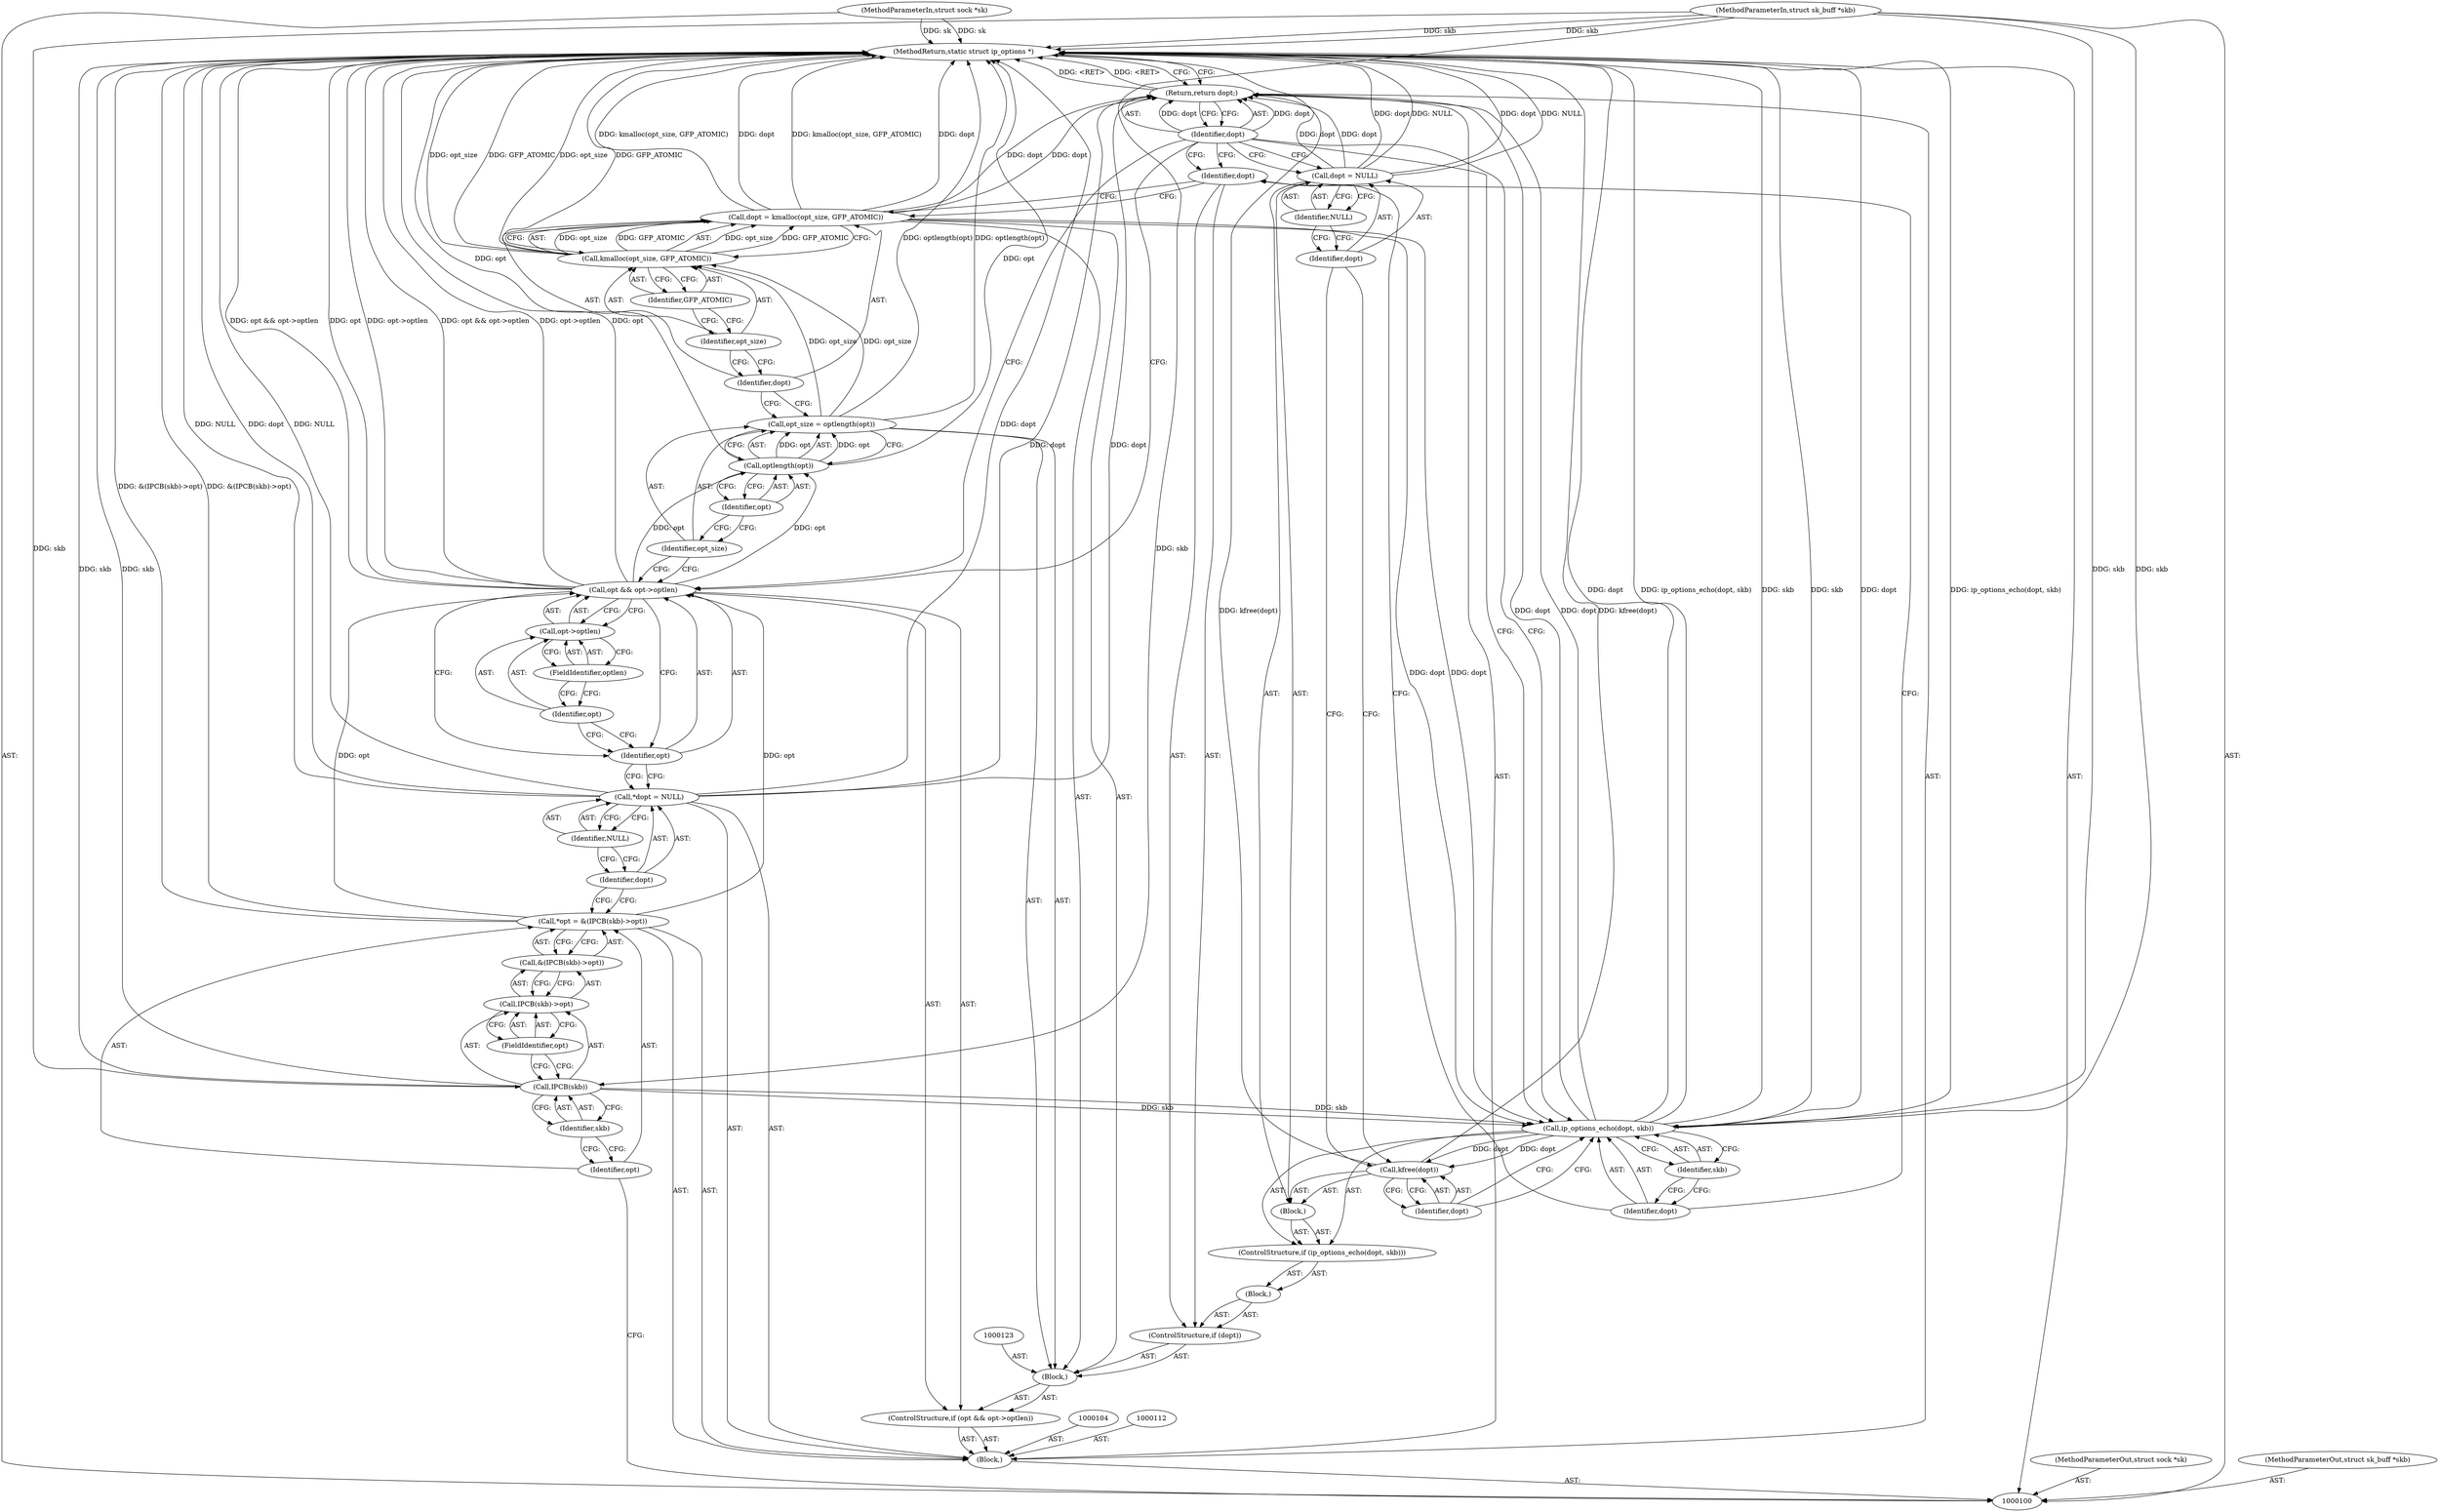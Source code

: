 digraph "1_linux_f6d8bd051c391c1c0458a30b2a7abcd939329259_30" {
"1000148" [label="(MethodReturn,static struct ip_options *)"];
"1000101" [label="(MethodParameterIn,struct sock *sk)"];
"1000198" [label="(MethodParameterOut,struct sock *sk)"];
"1000135" [label="(Block,)"];
"1000133" [label="(ControlStructure,if (dopt))"];
"1000134" [label="(Identifier,dopt)"];
"1000138" [label="(Identifier,dopt)"];
"1000139" [label="(Identifier,skb)"];
"1000136" [label="(ControlStructure,if (ip_options_echo(dopt, skb)))"];
"1000140" [label="(Block,)"];
"1000137" [label="(Call,ip_options_echo(dopt, skb))"];
"1000142" [label="(Identifier,dopt)"];
"1000141" [label="(Call,kfree(dopt))"];
"1000145" [label="(Identifier,NULL)"];
"1000143" [label="(Call,dopt = NULL)"];
"1000144" [label="(Identifier,dopt)"];
"1000146" [label="(Return,return dopt;)"];
"1000147" [label="(Identifier,dopt)"];
"1000102" [label="(MethodParameterIn,struct sk_buff *skb)"];
"1000199" [label="(MethodParameterOut,struct sk_buff *skb)"];
"1000103" [label="(Block,)"];
"1000105" [label="(Call,*opt = &(IPCB(skb)->opt))"];
"1000106" [label="(Identifier,opt)"];
"1000107" [label="(Call,&(IPCB(skb)->opt))"];
"1000108" [label="(Call,IPCB(skb)->opt)"];
"1000109" [label="(Call,IPCB(skb))"];
"1000110" [label="(Identifier,skb)"];
"1000111" [label="(FieldIdentifier,opt)"];
"1000113" [label="(Call,*dopt = NULL)"];
"1000114" [label="(Identifier,dopt)"];
"1000115" [label="(Identifier,NULL)"];
"1000119" [label="(Call,opt->optlen)"];
"1000120" [label="(Identifier,opt)"];
"1000121" [label="(FieldIdentifier,optlen)"];
"1000116" [label="(ControlStructure,if (opt && opt->optlen))"];
"1000117" [label="(Call,opt && opt->optlen)"];
"1000118" [label="(Identifier,opt)"];
"1000126" [label="(Call,optlength(opt))"];
"1000122" [label="(Block,)"];
"1000127" [label="(Identifier,opt)"];
"1000124" [label="(Call,opt_size = optlength(opt))"];
"1000125" [label="(Identifier,opt_size)"];
"1000130" [label="(Call,kmalloc(opt_size, GFP_ATOMIC))"];
"1000131" [label="(Identifier,opt_size)"];
"1000132" [label="(Identifier,GFP_ATOMIC)"];
"1000128" [label="(Call,dopt = kmalloc(opt_size, GFP_ATOMIC))"];
"1000129" [label="(Identifier,dopt)"];
"1000148" -> "1000100"  [label="AST: "];
"1000148" -> "1000146"  [label="CFG: "];
"1000146" -> "1000148"  [label="DDG: <RET>"];
"1000117" -> "1000148"  [label="DDG: opt && opt->optlen"];
"1000117" -> "1000148"  [label="DDG: opt"];
"1000117" -> "1000148"  [label="DDG: opt->optlen"];
"1000105" -> "1000148"  [label="DDG: &(IPCB(skb)->opt)"];
"1000113" -> "1000148"  [label="DDG: dopt"];
"1000113" -> "1000148"  [label="DDG: NULL"];
"1000126" -> "1000148"  [label="DDG: opt"];
"1000102" -> "1000148"  [label="DDG: skb"];
"1000128" -> "1000148"  [label="DDG: kmalloc(opt_size, GFP_ATOMIC)"];
"1000128" -> "1000148"  [label="DDG: dopt"];
"1000124" -> "1000148"  [label="DDG: optlength(opt)"];
"1000130" -> "1000148"  [label="DDG: GFP_ATOMIC"];
"1000130" -> "1000148"  [label="DDG: opt_size"];
"1000141" -> "1000148"  [label="DDG: kfree(dopt)"];
"1000137" -> "1000148"  [label="DDG: skb"];
"1000137" -> "1000148"  [label="DDG: dopt"];
"1000137" -> "1000148"  [label="DDG: ip_options_echo(dopt, skb)"];
"1000143" -> "1000148"  [label="DDG: dopt"];
"1000143" -> "1000148"  [label="DDG: NULL"];
"1000101" -> "1000148"  [label="DDG: sk"];
"1000109" -> "1000148"  [label="DDG: skb"];
"1000101" -> "1000100"  [label="AST: "];
"1000101" -> "1000148"  [label="DDG: sk"];
"1000198" -> "1000100"  [label="AST: "];
"1000135" -> "1000133"  [label="AST: "];
"1000136" -> "1000135"  [label="AST: "];
"1000133" -> "1000122"  [label="AST: "];
"1000134" -> "1000133"  [label="AST: "];
"1000135" -> "1000133"  [label="AST: "];
"1000134" -> "1000133"  [label="AST: "];
"1000134" -> "1000128"  [label="CFG: "];
"1000138" -> "1000134"  [label="CFG: "];
"1000147" -> "1000134"  [label="CFG: "];
"1000138" -> "1000137"  [label="AST: "];
"1000138" -> "1000134"  [label="CFG: "];
"1000139" -> "1000138"  [label="CFG: "];
"1000139" -> "1000137"  [label="AST: "];
"1000139" -> "1000138"  [label="CFG: "];
"1000137" -> "1000139"  [label="CFG: "];
"1000136" -> "1000135"  [label="AST: "];
"1000137" -> "1000136"  [label="AST: "];
"1000140" -> "1000136"  [label="AST: "];
"1000140" -> "1000136"  [label="AST: "];
"1000141" -> "1000140"  [label="AST: "];
"1000143" -> "1000140"  [label="AST: "];
"1000137" -> "1000136"  [label="AST: "];
"1000137" -> "1000139"  [label="CFG: "];
"1000138" -> "1000137"  [label="AST: "];
"1000139" -> "1000137"  [label="AST: "];
"1000142" -> "1000137"  [label="CFG: "];
"1000147" -> "1000137"  [label="CFG: "];
"1000137" -> "1000148"  [label="DDG: skb"];
"1000137" -> "1000148"  [label="DDG: dopt"];
"1000137" -> "1000148"  [label="DDG: ip_options_echo(dopt, skb)"];
"1000128" -> "1000137"  [label="DDG: dopt"];
"1000109" -> "1000137"  [label="DDG: skb"];
"1000102" -> "1000137"  [label="DDG: skb"];
"1000137" -> "1000141"  [label="DDG: dopt"];
"1000137" -> "1000146"  [label="DDG: dopt"];
"1000142" -> "1000141"  [label="AST: "];
"1000142" -> "1000137"  [label="CFG: "];
"1000141" -> "1000142"  [label="CFG: "];
"1000141" -> "1000140"  [label="AST: "];
"1000141" -> "1000142"  [label="CFG: "];
"1000142" -> "1000141"  [label="AST: "];
"1000144" -> "1000141"  [label="CFG: "];
"1000141" -> "1000148"  [label="DDG: kfree(dopt)"];
"1000137" -> "1000141"  [label="DDG: dopt"];
"1000145" -> "1000143"  [label="AST: "];
"1000145" -> "1000144"  [label="CFG: "];
"1000143" -> "1000145"  [label="CFG: "];
"1000143" -> "1000140"  [label="AST: "];
"1000143" -> "1000145"  [label="CFG: "];
"1000144" -> "1000143"  [label="AST: "];
"1000145" -> "1000143"  [label="AST: "];
"1000147" -> "1000143"  [label="CFG: "];
"1000143" -> "1000148"  [label="DDG: dopt"];
"1000143" -> "1000148"  [label="DDG: NULL"];
"1000143" -> "1000146"  [label="DDG: dopt"];
"1000144" -> "1000143"  [label="AST: "];
"1000144" -> "1000141"  [label="CFG: "];
"1000145" -> "1000144"  [label="CFG: "];
"1000146" -> "1000103"  [label="AST: "];
"1000146" -> "1000147"  [label="CFG: "];
"1000147" -> "1000146"  [label="AST: "];
"1000148" -> "1000146"  [label="CFG: "];
"1000146" -> "1000148"  [label="DDG: <RET>"];
"1000147" -> "1000146"  [label="DDG: dopt"];
"1000113" -> "1000146"  [label="DDG: dopt"];
"1000137" -> "1000146"  [label="DDG: dopt"];
"1000128" -> "1000146"  [label="DDG: dopt"];
"1000143" -> "1000146"  [label="DDG: dopt"];
"1000147" -> "1000146"  [label="AST: "];
"1000147" -> "1000143"  [label="CFG: "];
"1000147" -> "1000137"  [label="CFG: "];
"1000147" -> "1000134"  [label="CFG: "];
"1000147" -> "1000117"  [label="CFG: "];
"1000146" -> "1000147"  [label="CFG: "];
"1000147" -> "1000146"  [label="DDG: dopt"];
"1000102" -> "1000100"  [label="AST: "];
"1000102" -> "1000148"  [label="DDG: skb"];
"1000102" -> "1000109"  [label="DDG: skb"];
"1000102" -> "1000137"  [label="DDG: skb"];
"1000199" -> "1000100"  [label="AST: "];
"1000103" -> "1000100"  [label="AST: "];
"1000104" -> "1000103"  [label="AST: "];
"1000105" -> "1000103"  [label="AST: "];
"1000112" -> "1000103"  [label="AST: "];
"1000113" -> "1000103"  [label="AST: "];
"1000116" -> "1000103"  [label="AST: "];
"1000146" -> "1000103"  [label="AST: "];
"1000105" -> "1000103"  [label="AST: "];
"1000105" -> "1000107"  [label="CFG: "];
"1000106" -> "1000105"  [label="AST: "];
"1000107" -> "1000105"  [label="AST: "];
"1000114" -> "1000105"  [label="CFG: "];
"1000105" -> "1000148"  [label="DDG: &(IPCB(skb)->opt)"];
"1000105" -> "1000117"  [label="DDG: opt"];
"1000106" -> "1000105"  [label="AST: "];
"1000106" -> "1000100"  [label="CFG: "];
"1000110" -> "1000106"  [label="CFG: "];
"1000107" -> "1000105"  [label="AST: "];
"1000107" -> "1000108"  [label="CFG: "];
"1000108" -> "1000107"  [label="AST: "];
"1000105" -> "1000107"  [label="CFG: "];
"1000108" -> "1000107"  [label="AST: "];
"1000108" -> "1000111"  [label="CFG: "];
"1000109" -> "1000108"  [label="AST: "];
"1000111" -> "1000108"  [label="AST: "];
"1000107" -> "1000108"  [label="CFG: "];
"1000109" -> "1000108"  [label="AST: "];
"1000109" -> "1000110"  [label="CFG: "];
"1000110" -> "1000109"  [label="AST: "];
"1000111" -> "1000109"  [label="CFG: "];
"1000109" -> "1000148"  [label="DDG: skb"];
"1000102" -> "1000109"  [label="DDG: skb"];
"1000109" -> "1000137"  [label="DDG: skb"];
"1000110" -> "1000109"  [label="AST: "];
"1000110" -> "1000106"  [label="CFG: "];
"1000109" -> "1000110"  [label="CFG: "];
"1000111" -> "1000108"  [label="AST: "];
"1000111" -> "1000109"  [label="CFG: "];
"1000108" -> "1000111"  [label="CFG: "];
"1000113" -> "1000103"  [label="AST: "];
"1000113" -> "1000115"  [label="CFG: "];
"1000114" -> "1000113"  [label="AST: "];
"1000115" -> "1000113"  [label="AST: "];
"1000118" -> "1000113"  [label="CFG: "];
"1000113" -> "1000148"  [label="DDG: dopt"];
"1000113" -> "1000148"  [label="DDG: NULL"];
"1000113" -> "1000146"  [label="DDG: dopt"];
"1000114" -> "1000113"  [label="AST: "];
"1000114" -> "1000105"  [label="CFG: "];
"1000115" -> "1000114"  [label="CFG: "];
"1000115" -> "1000113"  [label="AST: "];
"1000115" -> "1000114"  [label="CFG: "];
"1000113" -> "1000115"  [label="CFG: "];
"1000119" -> "1000117"  [label="AST: "];
"1000119" -> "1000121"  [label="CFG: "];
"1000120" -> "1000119"  [label="AST: "];
"1000121" -> "1000119"  [label="AST: "];
"1000117" -> "1000119"  [label="CFG: "];
"1000120" -> "1000119"  [label="AST: "];
"1000120" -> "1000118"  [label="CFG: "];
"1000121" -> "1000120"  [label="CFG: "];
"1000121" -> "1000119"  [label="AST: "];
"1000121" -> "1000120"  [label="CFG: "];
"1000119" -> "1000121"  [label="CFG: "];
"1000116" -> "1000103"  [label="AST: "];
"1000117" -> "1000116"  [label="AST: "];
"1000122" -> "1000116"  [label="AST: "];
"1000117" -> "1000116"  [label="AST: "];
"1000117" -> "1000118"  [label="CFG: "];
"1000117" -> "1000119"  [label="CFG: "];
"1000118" -> "1000117"  [label="AST: "];
"1000119" -> "1000117"  [label="AST: "];
"1000125" -> "1000117"  [label="CFG: "];
"1000147" -> "1000117"  [label="CFG: "];
"1000117" -> "1000148"  [label="DDG: opt && opt->optlen"];
"1000117" -> "1000148"  [label="DDG: opt"];
"1000117" -> "1000148"  [label="DDG: opt->optlen"];
"1000105" -> "1000117"  [label="DDG: opt"];
"1000117" -> "1000126"  [label="DDG: opt"];
"1000118" -> "1000117"  [label="AST: "];
"1000118" -> "1000113"  [label="CFG: "];
"1000120" -> "1000118"  [label="CFG: "];
"1000117" -> "1000118"  [label="CFG: "];
"1000126" -> "1000124"  [label="AST: "];
"1000126" -> "1000127"  [label="CFG: "];
"1000127" -> "1000126"  [label="AST: "];
"1000124" -> "1000126"  [label="CFG: "];
"1000126" -> "1000148"  [label="DDG: opt"];
"1000126" -> "1000124"  [label="DDG: opt"];
"1000117" -> "1000126"  [label="DDG: opt"];
"1000122" -> "1000116"  [label="AST: "];
"1000123" -> "1000122"  [label="AST: "];
"1000124" -> "1000122"  [label="AST: "];
"1000128" -> "1000122"  [label="AST: "];
"1000133" -> "1000122"  [label="AST: "];
"1000127" -> "1000126"  [label="AST: "];
"1000127" -> "1000125"  [label="CFG: "];
"1000126" -> "1000127"  [label="CFG: "];
"1000124" -> "1000122"  [label="AST: "];
"1000124" -> "1000126"  [label="CFG: "];
"1000125" -> "1000124"  [label="AST: "];
"1000126" -> "1000124"  [label="AST: "];
"1000129" -> "1000124"  [label="CFG: "];
"1000124" -> "1000148"  [label="DDG: optlength(opt)"];
"1000126" -> "1000124"  [label="DDG: opt"];
"1000124" -> "1000130"  [label="DDG: opt_size"];
"1000125" -> "1000124"  [label="AST: "];
"1000125" -> "1000117"  [label="CFG: "];
"1000127" -> "1000125"  [label="CFG: "];
"1000130" -> "1000128"  [label="AST: "];
"1000130" -> "1000132"  [label="CFG: "];
"1000131" -> "1000130"  [label="AST: "];
"1000132" -> "1000130"  [label="AST: "];
"1000128" -> "1000130"  [label="CFG: "];
"1000130" -> "1000148"  [label="DDG: GFP_ATOMIC"];
"1000130" -> "1000148"  [label="DDG: opt_size"];
"1000130" -> "1000128"  [label="DDG: opt_size"];
"1000130" -> "1000128"  [label="DDG: GFP_ATOMIC"];
"1000124" -> "1000130"  [label="DDG: opt_size"];
"1000131" -> "1000130"  [label="AST: "];
"1000131" -> "1000129"  [label="CFG: "];
"1000132" -> "1000131"  [label="CFG: "];
"1000132" -> "1000130"  [label="AST: "];
"1000132" -> "1000131"  [label="CFG: "];
"1000130" -> "1000132"  [label="CFG: "];
"1000128" -> "1000122"  [label="AST: "];
"1000128" -> "1000130"  [label="CFG: "];
"1000129" -> "1000128"  [label="AST: "];
"1000130" -> "1000128"  [label="AST: "];
"1000134" -> "1000128"  [label="CFG: "];
"1000128" -> "1000148"  [label="DDG: kmalloc(opt_size, GFP_ATOMIC)"];
"1000128" -> "1000148"  [label="DDG: dopt"];
"1000130" -> "1000128"  [label="DDG: opt_size"];
"1000130" -> "1000128"  [label="DDG: GFP_ATOMIC"];
"1000128" -> "1000137"  [label="DDG: dopt"];
"1000128" -> "1000146"  [label="DDG: dopt"];
"1000129" -> "1000128"  [label="AST: "];
"1000129" -> "1000124"  [label="CFG: "];
"1000131" -> "1000129"  [label="CFG: "];
}
